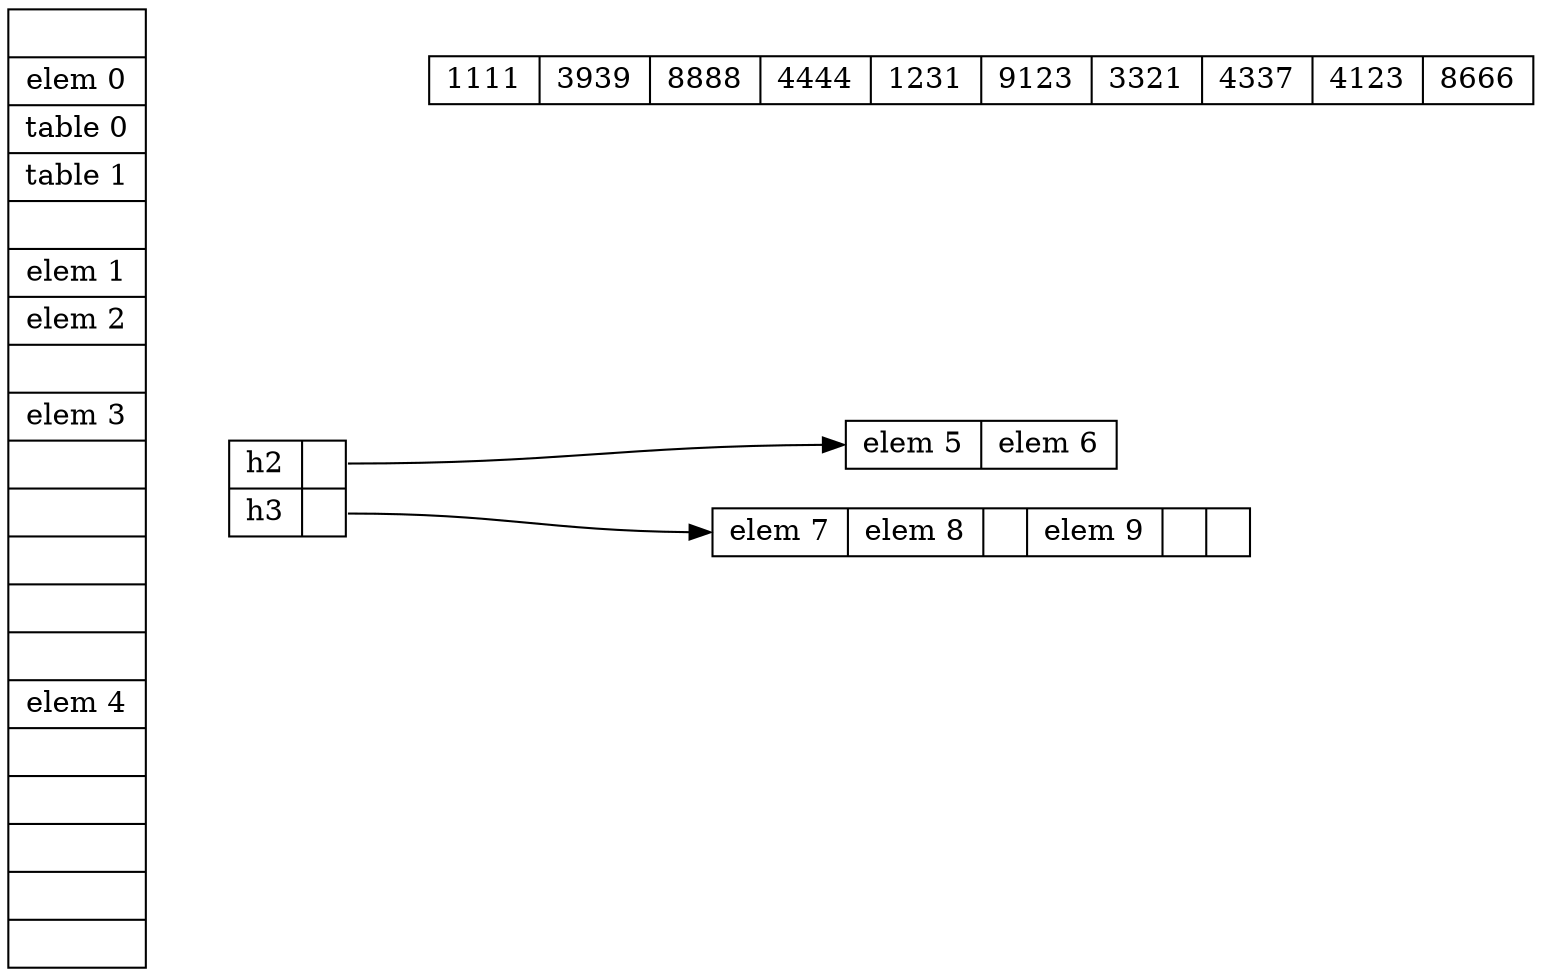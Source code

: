 digraph {
  rankdir = LR;
  node [shape="record", width=0.2, height=0.2];

  entries [label="{1111|3939|8888|4444|1231|9123|3321|4337|4123|8666}"];

  minibuckets [label="{h2|<b2>}|{h3 | <b3>}"];
  bucket_2 [label="{elem 5|elem 6}"];
  bucket_3 [label="{elem 7|elem 8||elem 9||}"];
  minibuckets:b2 -> bucket_2:w;
  minibuckets:b3 -> bucket_3:w;

  buckets [label="|<elems> elem 0|table 0|table 1||elem 1|elem 2||elem 3||||||elem 4|||||"];

  spacer [style=invis];
  buckets:elems -> spacer -> entries [style=invis];
  buckets -> minibuckets [style=invis];
}

